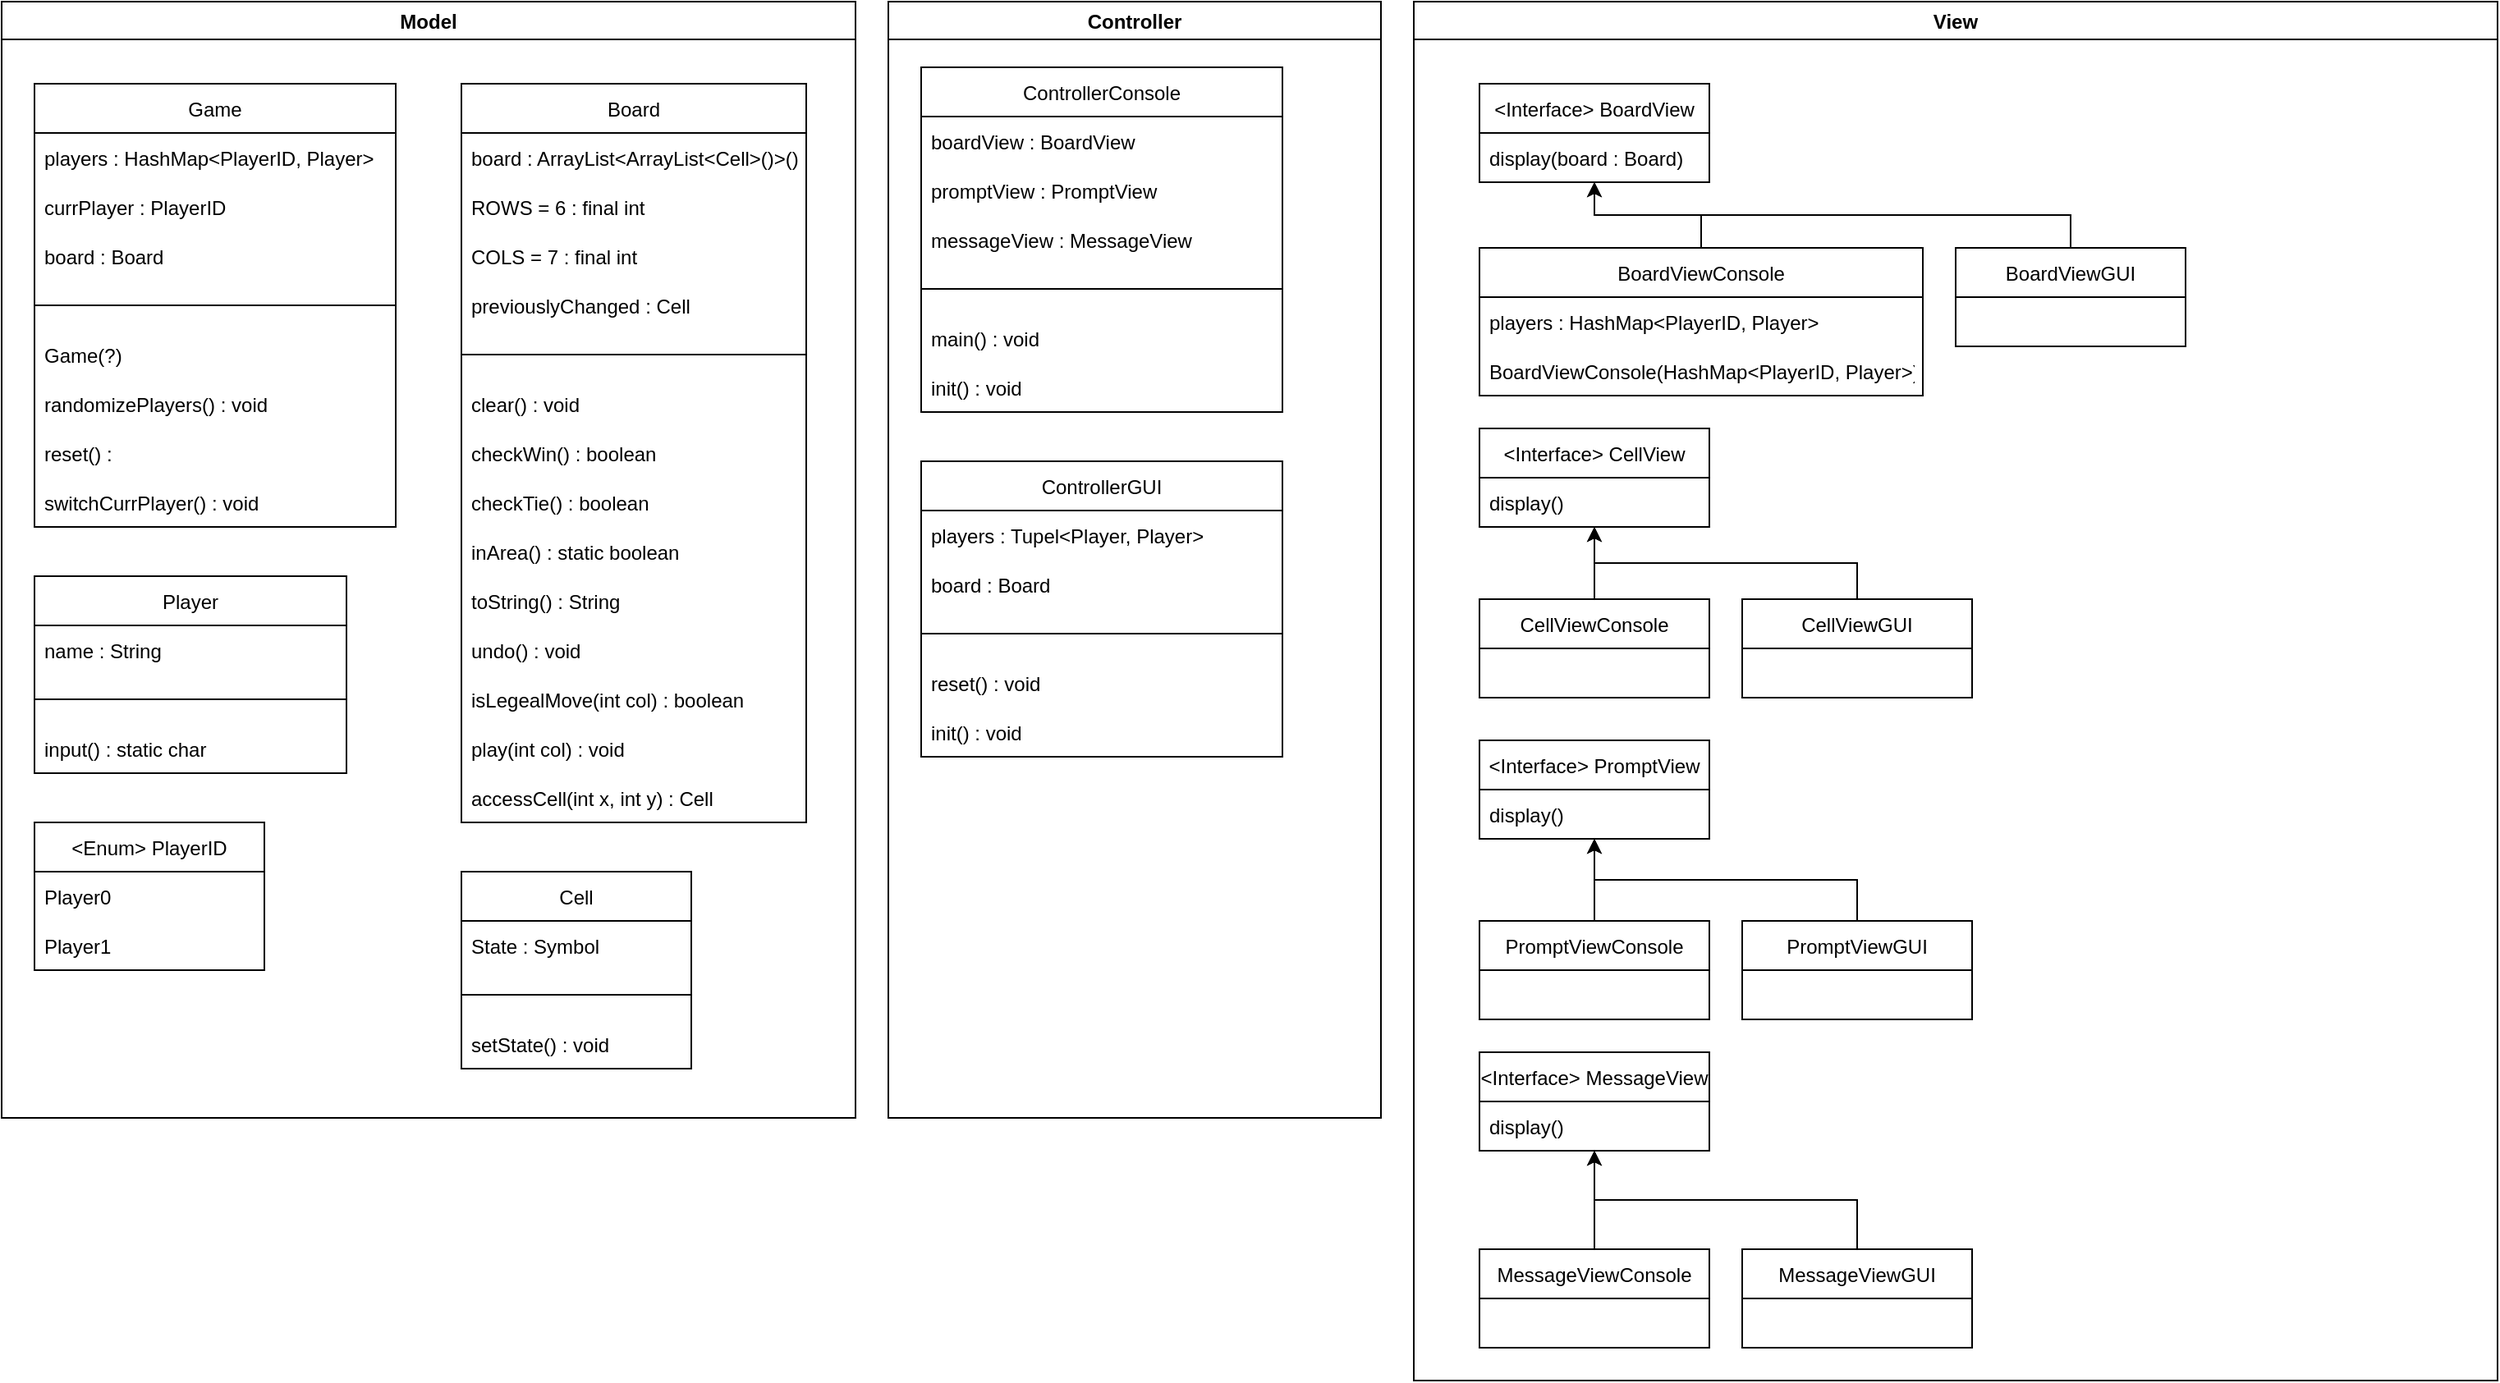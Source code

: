 <mxfile version="16.2.6" type="device"><diagram id="55qoOchoDbkKfNcyNs1X" name="Seite-1"><mxGraphModel dx="915" dy="685" grid="1" gridSize="10" guides="1" tooltips="1" connect="1" arrows="1" fold="1" page="1" pageScale="1" pageWidth="1169" pageHeight="827" math="0" shadow="0"><root><mxCell id="0"/><mxCell id="1" parent="0"/><mxCell id="aeK6PSM1wbxEZF2i_dPb-26" value="Model" style="swimlane;" vertex="1" parent="1"><mxGeometry x="20" y="20" width="520" height="680" as="geometry"/></mxCell><mxCell id="7gM0cPAbzlSs8EDxjLgw-7" value="Player" style="swimlane;fontStyle=0;childLayout=stackLayout;horizontal=1;startSize=30;horizontalStack=0;resizeParent=1;resizeParentMax=0;resizeLast=0;collapsible=1;marginBottom=0;" parent="aeK6PSM1wbxEZF2i_dPb-26" vertex="1"><mxGeometry x="20" y="350" width="190" height="120" as="geometry"/></mxCell><mxCell id="7gM0cPAbzlSs8EDxjLgw-8" value="name : String" style="text;strokeColor=none;fillColor=none;align=left;verticalAlign=middle;spacingLeft=4;spacingRight=4;overflow=hidden;points=[[0,0.5],[1,0.5]];portConstraint=eastwest;rotatable=0;" parent="7gM0cPAbzlSs8EDxjLgw-7" vertex="1"><mxGeometry y="30" width="190" height="30" as="geometry"/></mxCell><mxCell id="hMJCnBRuXdjVT87RTBBG-34" value="" style="endArrow=none;html=1;rounded=0;exitX=0;exitY=0.5;exitDx=0;exitDy=0;entryX=1;entryY=0.5;entryDx=0;entryDy=0;" parent="7gM0cPAbzlSs8EDxjLgw-7" source="hMJCnBRuXdjVT87RTBBG-33" target="hMJCnBRuXdjVT87RTBBG-33" edge="1"><mxGeometry width="50" height="50" relative="1" as="geometry"><mxPoint x="40" y="-60" as="sourcePoint"/><mxPoint x="90" y="-110" as="targetPoint"/></mxGeometry></mxCell><mxCell id="hMJCnBRuXdjVT87RTBBG-33" value="   " style="text;strokeColor=none;fillColor=none;align=left;verticalAlign=middle;spacingLeft=4;spacingRight=4;overflow=hidden;points=[[0,0.5],[1,0.5]];portConstraint=eastwest;rotatable=0;" parent="7gM0cPAbzlSs8EDxjLgw-7" vertex="1"><mxGeometry y="60" width="190" height="30" as="geometry"/></mxCell><mxCell id="hMJCnBRuXdjVT87RTBBG-8" value="input() : static char " style="text;strokeColor=none;fillColor=none;align=left;verticalAlign=middle;spacingLeft=4;spacingRight=4;overflow=hidden;points=[[0,0.5],[1,0.5]];portConstraint=eastwest;rotatable=0;" parent="7gM0cPAbzlSs8EDxjLgw-7" vertex="1"><mxGeometry y="90" width="190" height="30" as="geometry"/></mxCell><mxCell id="hMJCnBRuXdjVT87RTBBG-2" value="Cell" style="swimlane;fontStyle=0;childLayout=stackLayout;horizontal=1;startSize=30;horizontalStack=0;resizeParent=1;resizeParentMax=0;resizeLast=0;collapsible=1;marginBottom=0;" parent="aeK6PSM1wbxEZF2i_dPb-26" vertex="1"><mxGeometry x="280" y="530" width="140" height="120" as="geometry"/></mxCell><mxCell id="hMJCnBRuXdjVT87RTBBG-4" value="State : Symbol" style="text;strokeColor=none;fillColor=none;align=left;verticalAlign=middle;spacingLeft=4;spacingRight=4;overflow=hidden;points=[[0,0.5],[1,0.5]];portConstraint=eastwest;rotatable=0;" parent="hMJCnBRuXdjVT87RTBBG-2" vertex="1"><mxGeometry y="30" width="140" height="30" as="geometry"/></mxCell><mxCell id="hMJCnBRuXdjVT87RTBBG-31" value="   " style="text;strokeColor=none;fillColor=none;align=left;verticalAlign=middle;spacingLeft=4;spacingRight=4;overflow=hidden;points=[[0,0.5],[1,0.5]];portConstraint=eastwest;rotatable=0;" parent="hMJCnBRuXdjVT87RTBBG-2" vertex="1"><mxGeometry y="60" width="140" height="30" as="geometry"/></mxCell><mxCell id="hMJCnBRuXdjVT87RTBBG-3" value="setState() : void" style="text;strokeColor=none;fillColor=none;align=left;verticalAlign=middle;spacingLeft=4;spacingRight=4;overflow=hidden;points=[[0,0.5],[1,0.5]];portConstraint=eastwest;rotatable=0;" parent="hMJCnBRuXdjVT87RTBBG-2" vertex="1"><mxGeometry y="90" width="140" height="30" as="geometry"/></mxCell><mxCell id="hMJCnBRuXdjVT87RTBBG-32" value="" style="endArrow=none;html=1;rounded=0;exitX=0;exitY=0.5;exitDx=0;exitDy=0;entryX=1;entryY=0.5;entryDx=0;entryDy=0;" parent="hMJCnBRuXdjVT87RTBBG-2" source="hMJCnBRuXdjVT87RTBBG-31" target="hMJCnBRuXdjVT87RTBBG-31" edge="1"><mxGeometry width="50" height="50" relative="1" as="geometry"><mxPoint x="380" y="160" as="sourcePoint"/><mxPoint x="430" y="110" as="targetPoint"/></mxGeometry></mxCell><mxCell id="7gM0cPAbzlSs8EDxjLgw-23" value="Board" style="swimlane;fontStyle=0;childLayout=stackLayout;horizontal=1;startSize=30;horizontalStack=0;resizeParent=1;resizeParentMax=0;resizeLast=0;collapsible=1;marginBottom=0;" parent="aeK6PSM1wbxEZF2i_dPb-26" vertex="1"><mxGeometry x="280" y="50" width="210" height="450" as="geometry"/></mxCell><mxCell id="hMJCnBRuXdjVT87RTBBG-6" value="board : ArrayList&lt;ArrayList&lt;Cell&gt;()&gt;()" style="text;strokeColor=none;fillColor=none;align=left;verticalAlign=middle;spacingLeft=4;spacingRight=4;overflow=hidden;points=[[0,0.5],[1,0.5]];portConstraint=eastwest;rotatable=0;" parent="7gM0cPAbzlSs8EDxjLgw-23" vertex="1"><mxGeometry y="30" width="210" height="30" as="geometry"/></mxCell><mxCell id="hMJCnBRuXdjVT87RTBBG-10" value="ROWS = 6 : final int" style="text;strokeColor=none;fillColor=none;align=left;verticalAlign=middle;spacingLeft=4;spacingRight=4;overflow=hidden;points=[[0,0.5],[1,0.5]];portConstraint=eastwest;rotatable=0;" parent="7gM0cPAbzlSs8EDxjLgw-23" vertex="1"><mxGeometry y="60" width="210" height="30" as="geometry"/></mxCell><mxCell id="hMJCnBRuXdjVT87RTBBG-11" value="COLS = 7 : final int" style="text;strokeColor=none;fillColor=none;align=left;verticalAlign=middle;spacingLeft=4;spacingRight=4;overflow=hidden;points=[[0,0.5],[1,0.5]];portConstraint=eastwest;rotatable=0;" parent="7gM0cPAbzlSs8EDxjLgw-23" vertex="1"><mxGeometry y="90" width="210" height="30" as="geometry"/></mxCell><mxCell id="hMJCnBRuXdjVT87RTBBG-30" value="" style="endArrow=none;html=1;rounded=0;exitX=0;exitY=0.5;exitDx=0;exitDy=0;entryX=1;entryY=0.5;entryDx=0;entryDy=0;" parent="7gM0cPAbzlSs8EDxjLgw-23" source="hMJCnBRuXdjVT87RTBBG-29" target="hMJCnBRuXdjVT87RTBBG-29" edge="1"><mxGeometry width="50" height="50" relative="1" as="geometry"><mxPoint x="90" y="-30" as="sourcePoint"/><mxPoint x="140" y="-80" as="targetPoint"/></mxGeometry></mxCell><mxCell id="aeK6PSM1wbxEZF2i_dPb-25" value="previouslyChanged : Cell" style="text;strokeColor=none;fillColor=none;align=left;verticalAlign=middle;spacingLeft=4;spacingRight=4;overflow=hidden;points=[[0,0.5],[1,0.5]];portConstraint=eastwest;rotatable=0;" vertex="1" parent="7gM0cPAbzlSs8EDxjLgw-23"><mxGeometry y="120" width="210" height="30" as="geometry"/></mxCell><mxCell id="hMJCnBRuXdjVT87RTBBG-29" value="   " style="text;strokeColor=none;fillColor=none;align=left;verticalAlign=middle;spacingLeft=4;spacingRight=4;overflow=hidden;points=[[0,0.5],[1,0.5]];portConstraint=eastwest;rotatable=0;" parent="7gM0cPAbzlSs8EDxjLgw-23" vertex="1"><mxGeometry y="150" width="210" height="30" as="geometry"/></mxCell><mxCell id="7gM0cPAbzlSs8EDxjLgw-24" value="clear() : void" style="text;strokeColor=none;fillColor=none;align=left;verticalAlign=middle;spacingLeft=4;spacingRight=4;overflow=hidden;points=[[0,0.5],[1,0.5]];portConstraint=eastwest;rotatable=0;" parent="7gM0cPAbzlSs8EDxjLgw-23" vertex="1"><mxGeometry y="180" width="210" height="30" as="geometry"/></mxCell><mxCell id="7gM0cPAbzlSs8EDxjLgw-25" value="checkWin() : boolean" style="text;strokeColor=none;fillColor=none;align=left;verticalAlign=middle;spacingLeft=4;spacingRight=4;overflow=hidden;points=[[0,0.5],[1,0.5]];portConstraint=eastwest;rotatable=0;" parent="7gM0cPAbzlSs8EDxjLgw-23" vertex="1"><mxGeometry y="210" width="210" height="30" as="geometry"/></mxCell><mxCell id="7gM0cPAbzlSs8EDxjLgw-26" value="checkTie() : boolean" style="text;strokeColor=none;fillColor=none;align=left;verticalAlign=middle;spacingLeft=4;spacingRight=4;overflow=hidden;points=[[0,0.5],[1,0.5]];portConstraint=eastwest;rotatable=0;" parent="7gM0cPAbzlSs8EDxjLgw-23" vertex="1"><mxGeometry y="240" width="210" height="30" as="geometry"/></mxCell><mxCell id="hMJCnBRuXdjVT87RTBBG-12" value="inArea() : static boolean" style="text;strokeColor=none;fillColor=none;align=left;verticalAlign=middle;spacingLeft=4;spacingRight=4;overflow=hidden;points=[[0,0.5],[1,0.5]];portConstraint=eastwest;rotatable=0;" parent="7gM0cPAbzlSs8EDxjLgw-23" vertex="1"><mxGeometry y="270" width="210" height="30" as="geometry"/></mxCell><mxCell id="hMJCnBRuXdjVT87RTBBG-14" value="toString() : String" style="text;strokeColor=none;fillColor=none;align=left;verticalAlign=middle;spacingLeft=4;spacingRight=4;overflow=hidden;points=[[0,0.5],[1,0.5]];portConstraint=eastwest;rotatable=0;" parent="7gM0cPAbzlSs8EDxjLgw-23" vertex="1"><mxGeometry y="300" width="210" height="30" as="geometry"/></mxCell><mxCell id="aeK6PSM1wbxEZF2i_dPb-24" value="undo() : void" style="text;strokeColor=none;fillColor=none;align=left;verticalAlign=middle;spacingLeft=4;spacingRight=4;overflow=hidden;points=[[0,0.5],[1,0.5]];portConstraint=eastwest;rotatable=0;" vertex="1" parent="7gM0cPAbzlSs8EDxjLgw-23"><mxGeometry y="330" width="210" height="30" as="geometry"/></mxCell><mxCell id="hMJCnBRuXdjVT87RTBBG-38" value="isLegealMove(int col) : boolean" style="text;strokeColor=none;fillColor=none;align=left;verticalAlign=middle;spacingLeft=4;spacingRight=4;overflow=hidden;points=[[0,0.5],[1,0.5]];portConstraint=eastwest;rotatable=0;" parent="7gM0cPAbzlSs8EDxjLgw-23" vertex="1"><mxGeometry y="360" width="210" height="30" as="geometry"/></mxCell><mxCell id="hMJCnBRuXdjVT87RTBBG-37" value="play(int col) : void" style="text;strokeColor=none;fillColor=none;align=left;verticalAlign=middle;spacingLeft=4;spacingRight=4;overflow=hidden;points=[[0,0.5],[1,0.5]];portConstraint=eastwest;rotatable=0;" parent="7gM0cPAbzlSs8EDxjLgw-23" vertex="1"><mxGeometry y="390" width="210" height="30" as="geometry"/></mxCell><mxCell id="hMJCnBRuXdjVT87RTBBG-13" value="accessCell(int x, int y) : Cell" style="text;strokeColor=none;fillColor=none;align=left;verticalAlign=middle;spacingLeft=4;spacingRight=4;overflow=hidden;points=[[0,0.5],[1,0.5]];portConstraint=eastwest;rotatable=0;" parent="7gM0cPAbzlSs8EDxjLgw-23" vertex="1"><mxGeometry y="420" width="210" height="30" as="geometry"/></mxCell><mxCell id="aeK6PSM1wbxEZF2i_dPb-36" value="&lt;Enum&gt; PlayerID" style="swimlane;fontStyle=0;childLayout=stackLayout;horizontal=1;startSize=30;horizontalStack=0;resizeParent=1;resizeParentMax=0;resizeLast=0;collapsible=1;marginBottom=0;" vertex="1" parent="aeK6PSM1wbxEZF2i_dPb-26"><mxGeometry x="20" y="500" width="140" height="90" as="geometry"/></mxCell><mxCell id="aeK6PSM1wbxEZF2i_dPb-38" value="Player0" style="text;strokeColor=none;fillColor=none;align=left;verticalAlign=middle;spacingLeft=4;spacingRight=4;overflow=hidden;points=[[0,0.5],[1,0.5]];portConstraint=eastwest;rotatable=0;" vertex="1" parent="aeK6PSM1wbxEZF2i_dPb-36"><mxGeometry y="30" width="140" height="30" as="geometry"/></mxCell><mxCell id="aeK6PSM1wbxEZF2i_dPb-37" value="Player1" style="text;strokeColor=none;fillColor=none;align=left;verticalAlign=middle;spacingLeft=4;spacingRight=4;overflow=hidden;points=[[0,0.5],[1,0.5]];portConstraint=eastwest;rotatable=0;" vertex="1" parent="aeK6PSM1wbxEZF2i_dPb-36"><mxGeometry y="60" width="140" height="30" as="geometry"/></mxCell><mxCell id="aeK6PSM1wbxEZF2i_dPb-41" value="Game" style="swimlane;fontStyle=0;childLayout=stackLayout;horizontal=1;startSize=30;horizontalStack=0;resizeParent=1;resizeParentMax=0;resizeLast=0;collapsible=1;marginBottom=0;" vertex="1" parent="aeK6PSM1wbxEZF2i_dPb-26"><mxGeometry x="20" y="50" width="220" height="270" as="geometry"/></mxCell><mxCell id="7gM0cPAbzlSs8EDxjLgw-2" value="players : HashMap&lt;PlayerID, Player&gt;" style="text;strokeColor=none;fillColor=none;align=left;verticalAlign=middle;spacingLeft=4;spacingRight=4;overflow=hidden;points=[[0,0.5],[1,0.5]];portConstraint=eastwest;rotatable=0;" parent="aeK6PSM1wbxEZF2i_dPb-41" vertex="1"><mxGeometry y="30" width="220" height="30" as="geometry"/></mxCell><mxCell id="aeK6PSM1wbxEZF2i_dPb-46" value="" style="endArrow=none;html=1;rounded=0;exitX=0;exitY=0.5;exitDx=0;exitDy=0;entryX=1;entryY=0.5;entryDx=0;entryDy=0;" edge="1" parent="aeK6PSM1wbxEZF2i_dPb-41" source="aeK6PSM1wbxEZF2i_dPb-47" target="aeK6PSM1wbxEZF2i_dPb-47"><mxGeometry width="50" height="50" relative="1" as="geometry"><mxPoint x="-500" y="-95" as="sourcePoint"/><mxPoint x="-450" y="-145" as="targetPoint"/></mxGeometry></mxCell><mxCell id="aeK6PSM1wbxEZF2i_dPb-35" value="currPlayer : PlayerID" style="text;strokeColor=none;fillColor=none;align=left;verticalAlign=middle;spacingLeft=4;spacingRight=4;overflow=hidden;points=[[0,0.5],[1,0.5]];portConstraint=eastwest;rotatable=0;" vertex="1" parent="aeK6PSM1wbxEZF2i_dPb-41"><mxGeometry y="60" width="220" height="30" as="geometry"/></mxCell><mxCell id="7gM0cPAbzlSs8EDxjLgw-3" value="board : Board" style="text;strokeColor=none;fillColor=none;align=left;verticalAlign=middle;spacingLeft=4;spacingRight=4;overflow=hidden;points=[[0,0.5],[1,0.5]];portConstraint=eastwest;rotatable=0;" parent="aeK6PSM1wbxEZF2i_dPb-41" vertex="1"><mxGeometry y="90" width="220" height="30" as="geometry"/></mxCell><mxCell id="aeK6PSM1wbxEZF2i_dPb-47" value="   " style="text;strokeColor=none;fillColor=none;align=left;verticalAlign=middle;spacingLeft=4;spacingRight=4;overflow=hidden;points=[[0,0.5],[1,0.5]];portConstraint=eastwest;rotatable=0;" vertex="1" parent="aeK6PSM1wbxEZF2i_dPb-41"><mxGeometry y="120" width="220" height="30" as="geometry"/></mxCell><mxCell id="aeK6PSM1wbxEZF2i_dPb-50" value="Game(?)" style="text;strokeColor=none;fillColor=none;align=left;verticalAlign=middle;spacingLeft=4;spacingRight=4;overflow=hidden;points=[[0,0.5],[1,0.5]];portConstraint=eastwest;rotatable=0;" vertex="1" parent="aeK6PSM1wbxEZF2i_dPb-41"><mxGeometry y="150" width="220" height="30" as="geometry"/></mxCell><mxCell id="aeK6PSM1wbxEZF2i_dPb-51" value="randomizePlayers() : void" style="text;strokeColor=none;fillColor=none;align=left;verticalAlign=middle;spacingLeft=4;spacingRight=4;overflow=hidden;points=[[0,0.5],[1,0.5]];portConstraint=eastwest;rotatable=0;" vertex="1" parent="aeK6PSM1wbxEZF2i_dPb-41"><mxGeometry y="180" width="220" height="30" as="geometry"/></mxCell><mxCell id="hMJCnBRuXdjVT87RTBBG-16" value="reset() : " style="text;strokeColor=none;fillColor=none;align=left;verticalAlign=middle;spacingLeft=4;spacingRight=4;overflow=hidden;points=[[0,0.5],[1,0.5]];portConstraint=eastwest;rotatable=0;" parent="aeK6PSM1wbxEZF2i_dPb-41" vertex="1"><mxGeometry y="210" width="220" height="30" as="geometry"/></mxCell><mxCell id="aeK6PSM1wbxEZF2i_dPb-40" value="switchCurrPlayer() : void" style="text;strokeColor=none;fillColor=none;align=left;verticalAlign=middle;spacingLeft=4;spacingRight=4;overflow=hidden;points=[[0,0.5],[1,0.5]];portConstraint=eastwest;rotatable=0;" vertex="1" parent="aeK6PSM1wbxEZF2i_dPb-41"><mxGeometry y="240" width="220" height="30" as="geometry"/></mxCell><mxCell id="aeK6PSM1wbxEZF2i_dPb-27" value="Controller" style="swimlane;" vertex="1" parent="1"><mxGeometry x="560" y="20" width="300" height="680" as="geometry"/></mxCell><mxCell id="7gM0cPAbzlSs8EDxjLgw-1" value="ControllerConsole" style="swimlane;fontStyle=0;childLayout=stackLayout;horizontal=1;startSize=30;horizontalStack=0;resizeParent=1;resizeParentMax=0;resizeLast=0;collapsible=1;marginBottom=0;" parent="aeK6PSM1wbxEZF2i_dPb-27" vertex="1"><mxGeometry x="20" y="40" width="220" height="210" as="geometry"/></mxCell><mxCell id="hMJCnBRuXdjVT87RTBBG-36" value="" style="endArrow=none;html=1;rounded=0;exitX=0;exitY=0.5;exitDx=0;exitDy=0;entryX=1;entryY=0.5;entryDx=0;entryDy=0;" parent="7gM0cPAbzlSs8EDxjLgw-1" source="hMJCnBRuXdjVT87RTBBG-35" target="hMJCnBRuXdjVT87RTBBG-35" edge="1"><mxGeometry width="50" height="50" relative="1" as="geometry"><mxPoint x="60" y="-60" as="sourcePoint"/><mxPoint x="110" y="-110" as="targetPoint"/></mxGeometry></mxCell><mxCell id="aeK6PSM1wbxEZF2i_dPb-31" value="boardView : BoardView" style="text;strokeColor=none;fillColor=none;align=left;verticalAlign=middle;spacingLeft=4;spacingRight=4;overflow=hidden;points=[[0,0.5],[1,0.5]];portConstraint=eastwest;rotatable=0;" vertex="1" parent="7gM0cPAbzlSs8EDxjLgw-1"><mxGeometry y="30" width="220" height="30" as="geometry"/></mxCell><mxCell id="aeK6PSM1wbxEZF2i_dPb-32" value="promptView : PromptView" style="text;strokeColor=none;fillColor=none;align=left;verticalAlign=middle;spacingLeft=4;spacingRight=4;overflow=hidden;points=[[0,0.5],[1,0.5]];portConstraint=eastwest;rotatable=0;" vertex="1" parent="7gM0cPAbzlSs8EDxjLgw-1"><mxGeometry y="60" width="220" height="30" as="geometry"/></mxCell><mxCell id="aeK6PSM1wbxEZF2i_dPb-33" value="messageView : MessageView" style="text;strokeColor=none;fillColor=none;align=left;verticalAlign=middle;spacingLeft=4;spacingRight=4;overflow=hidden;points=[[0,0.5],[1,0.5]];portConstraint=eastwest;rotatable=0;" vertex="1" parent="7gM0cPAbzlSs8EDxjLgw-1"><mxGeometry y="90" width="220" height="30" as="geometry"/></mxCell><mxCell id="hMJCnBRuXdjVT87RTBBG-35" value="   " style="text;strokeColor=none;fillColor=none;align=left;verticalAlign=middle;spacingLeft=4;spacingRight=4;overflow=hidden;points=[[0,0.5],[1,0.5]];portConstraint=eastwest;rotatable=0;" parent="7gM0cPAbzlSs8EDxjLgw-1" vertex="1"><mxGeometry y="120" width="220" height="30" as="geometry"/></mxCell><mxCell id="aeK6PSM1wbxEZF2i_dPb-30" value="main() : void" style="text;strokeColor=none;fillColor=none;align=left;verticalAlign=middle;spacingLeft=4;spacingRight=4;overflow=hidden;points=[[0,0.5],[1,0.5]];portConstraint=eastwest;rotatable=0;" vertex="1" parent="7gM0cPAbzlSs8EDxjLgw-1"><mxGeometry y="150" width="220" height="30" as="geometry"/></mxCell><mxCell id="hMJCnBRuXdjVT87RTBBG-15" value="init() : void" style="text;strokeColor=none;fillColor=none;align=left;verticalAlign=middle;spacingLeft=4;spacingRight=4;overflow=hidden;points=[[0,0.5],[1,0.5]];portConstraint=eastwest;rotatable=0;" parent="7gM0cPAbzlSs8EDxjLgw-1" vertex="1"><mxGeometry y="180" width="220" height="30" as="geometry"/></mxCell><mxCell id="hMJCnBRuXdjVT87RTBBG-17" value="ControllerGUI" style="swimlane;fontStyle=0;childLayout=stackLayout;horizontal=1;startSize=30;horizontalStack=0;resizeParent=1;resizeParentMax=0;resizeLast=0;collapsible=1;marginBottom=0;" parent="aeK6PSM1wbxEZF2i_dPb-27" vertex="1"><mxGeometry x="20" y="280" width="220" height="180" as="geometry"/></mxCell><mxCell id="hMJCnBRuXdjVT87RTBBG-18" value="players : Tupel&lt;Player, Player&gt;" style="text;strokeColor=none;fillColor=none;align=left;verticalAlign=middle;spacingLeft=4;spacingRight=4;overflow=hidden;points=[[0,0.5],[1,0.5]];portConstraint=eastwest;rotatable=0;" parent="hMJCnBRuXdjVT87RTBBG-17" vertex="1"><mxGeometry y="30" width="220" height="30" as="geometry"/></mxCell><mxCell id="hMJCnBRuXdjVT87RTBBG-21" value="board : Board" style="text;strokeColor=none;fillColor=none;align=left;verticalAlign=middle;spacingLeft=4;spacingRight=4;overflow=hidden;points=[[0,0.5],[1,0.5]];portConstraint=eastwest;rotatable=0;" parent="hMJCnBRuXdjVT87RTBBG-17" vertex="1"><mxGeometry y="60" width="220" height="30" as="geometry"/></mxCell><mxCell id="hMJCnBRuXdjVT87RTBBG-26" value=" " style="text;strokeColor=none;fillColor=none;align=left;verticalAlign=middle;spacingLeft=4;spacingRight=4;overflow=hidden;points=[[0,0.5],[1,0.5]];portConstraint=eastwest;rotatable=0;" parent="hMJCnBRuXdjVT87RTBBG-17" vertex="1"><mxGeometry y="90" width="220" height="30" as="geometry"/></mxCell><mxCell id="hMJCnBRuXdjVT87RTBBG-19" value="reset() : void" style="text;strokeColor=none;fillColor=none;align=left;verticalAlign=middle;spacingLeft=4;spacingRight=4;overflow=hidden;points=[[0,0.5],[1,0.5]];portConstraint=eastwest;rotatable=0;" parent="hMJCnBRuXdjVT87RTBBG-17" vertex="1"><mxGeometry y="120" width="220" height="30" as="geometry"/></mxCell><mxCell id="hMJCnBRuXdjVT87RTBBG-20" value="init() : void" style="text;strokeColor=none;fillColor=none;align=left;verticalAlign=middle;spacingLeft=4;spacingRight=4;overflow=hidden;points=[[0,0.5],[1,0.5]];portConstraint=eastwest;rotatable=0;" parent="hMJCnBRuXdjVT87RTBBG-17" vertex="1"><mxGeometry y="150" width="220" height="30" as="geometry"/></mxCell><mxCell id="hMJCnBRuXdjVT87RTBBG-27" value="" style="endArrow=none;html=1;rounded=0;exitX=0;exitY=0.5;exitDx=0;exitDy=0;entryX=1;entryY=0.5;entryDx=0;entryDy=0;" parent="hMJCnBRuXdjVT87RTBBG-17" source="hMJCnBRuXdjVT87RTBBG-26" target="hMJCnBRuXdjVT87RTBBG-26" edge="1"><mxGeometry width="50" height="50" relative="1" as="geometry"><mxPoint x="90" y="100" as="sourcePoint"/><mxPoint x="140" y="50" as="targetPoint"/></mxGeometry></mxCell><mxCell id="aeK6PSM1wbxEZF2i_dPb-28" value="View" style="swimlane;" vertex="1" parent="1"><mxGeometry x="880" y="20" width="660" height="840" as="geometry"/></mxCell><mxCell id="7gM0cPAbzlSs8EDxjLgw-15" value="&lt;Interface&gt; BoardView" style="swimlane;fontStyle=0;childLayout=stackLayout;horizontal=1;startSize=30;horizontalStack=0;resizeParent=1;resizeParentMax=0;resizeLast=0;collapsible=1;marginBottom=0;" parent="aeK6PSM1wbxEZF2i_dPb-28" vertex="1"><mxGeometry x="40" y="50" width="140" height="60" as="geometry"/></mxCell><mxCell id="7gM0cPAbzlSs8EDxjLgw-16" value="display(board : Board)" style="text;strokeColor=none;fillColor=none;align=left;verticalAlign=middle;spacingLeft=4;spacingRight=4;overflow=hidden;points=[[0,0.5],[1,0.5]];portConstraint=eastwest;rotatable=0;" parent="7gM0cPAbzlSs8EDxjLgw-15" vertex="1"><mxGeometry y="30" width="140" height="30" as="geometry"/></mxCell><mxCell id="aeK6PSM1wbxEZF2i_dPb-20" style="edgeStyle=orthogonalEdgeStyle;rounded=0;orthogonalLoop=1;jettySize=auto;html=1;exitX=0.5;exitY=0;exitDx=0;exitDy=0;" edge="1" parent="aeK6PSM1wbxEZF2i_dPb-28" source="aeK6PSM1wbxEZF2i_dPb-5" target="7gM0cPAbzlSs8EDxjLgw-15"><mxGeometry relative="1" as="geometry"/></mxCell><mxCell id="aeK6PSM1wbxEZF2i_dPb-5" value="BoardViewGUI" style="swimlane;fontStyle=0;childLayout=stackLayout;horizontal=1;startSize=30;horizontalStack=0;resizeParent=1;resizeParentMax=0;resizeLast=0;collapsible=1;marginBottom=0;" vertex="1" parent="aeK6PSM1wbxEZF2i_dPb-28"><mxGeometry x="330" y="150" width="140" height="60" as="geometry"/></mxCell><mxCell id="aeK6PSM1wbxEZF2i_dPb-16" style="edgeStyle=orthogonalEdgeStyle;rounded=0;orthogonalLoop=1;jettySize=auto;html=1;exitX=0.5;exitY=0;exitDx=0;exitDy=0;" edge="1" parent="aeK6PSM1wbxEZF2i_dPb-28" source="aeK6PSM1wbxEZF2i_dPb-12" target="7gM0cPAbzlSs8EDxjLgw-15"><mxGeometry relative="1" as="geometry"/></mxCell><mxCell id="aeK6PSM1wbxEZF2i_dPb-12" value="BoardViewConsole" style="swimlane;fontStyle=0;childLayout=stackLayout;horizontal=1;startSize=30;horizontalStack=0;resizeParent=1;resizeParentMax=0;resizeLast=0;collapsible=1;marginBottom=0;" vertex="1" parent="aeK6PSM1wbxEZF2i_dPb-28"><mxGeometry x="40" y="150" width="270" height="90" as="geometry"/></mxCell><mxCell id="aeK6PSM1wbxEZF2i_dPb-49" value="players : HashMap&lt;PlayerID, Player&gt;" style="text;strokeColor=none;fillColor=none;align=left;verticalAlign=middle;spacingLeft=4;spacingRight=4;overflow=hidden;points=[[0,0.5],[1,0.5]];portConstraint=eastwest;rotatable=0;" vertex="1" parent="aeK6PSM1wbxEZF2i_dPb-12"><mxGeometry y="30" width="270" height="30" as="geometry"/></mxCell><mxCell id="aeK6PSM1wbxEZF2i_dPb-48" value="BoardViewConsole(HashMap&lt;PlayerID, Player&gt;)" style="text;strokeColor=none;fillColor=none;align=left;verticalAlign=middle;spacingLeft=4;spacingRight=4;overflow=hidden;points=[[0,0.5],[1,0.5]];portConstraint=eastwest;rotatable=0;" vertex="1" parent="aeK6PSM1wbxEZF2i_dPb-12"><mxGeometry y="60" width="270" height="30" as="geometry"/></mxCell><mxCell id="7gM0cPAbzlSs8EDxjLgw-19" value="&lt;Interface&gt; CellView" style="swimlane;fontStyle=0;childLayout=stackLayout;horizontal=1;startSize=30;horizontalStack=0;resizeParent=1;resizeParentMax=0;resizeLast=0;collapsible=1;marginBottom=0;" parent="aeK6PSM1wbxEZF2i_dPb-28" vertex="1"><mxGeometry x="40" y="260" width="140" height="60" as="geometry"/></mxCell><mxCell id="7gM0cPAbzlSs8EDxjLgw-20" value="display()" style="text;strokeColor=none;fillColor=none;align=left;verticalAlign=middle;spacingLeft=4;spacingRight=4;overflow=hidden;points=[[0,0.5],[1,0.5]];portConstraint=eastwest;rotatable=0;" parent="7gM0cPAbzlSs8EDxjLgw-19" vertex="1"><mxGeometry y="30" width="140" height="30" as="geometry"/></mxCell><mxCell id="aeK6PSM1wbxEZF2i_dPb-22" style="edgeStyle=orthogonalEdgeStyle;rounded=0;orthogonalLoop=1;jettySize=auto;html=1;exitX=0.5;exitY=0;exitDx=0;exitDy=0;" edge="1" parent="aeK6PSM1wbxEZF2i_dPb-28" source="aeK6PSM1wbxEZF2i_dPb-9" target="7gM0cPAbzlSs8EDxjLgw-19"><mxGeometry relative="1" as="geometry"/></mxCell><mxCell id="aeK6PSM1wbxEZF2i_dPb-9" value="CellViewGUI" style="swimlane;fontStyle=0;childLayout=stackLayout;horizontal=1;startSize=30;horizontalStack=0;resizeParent=1;resizeParentMax=0;resizeLast=0;collapsible=1;marginBottom=0;" vertex="1" parent="aeK6PSM1wbxEZF2i_dPb-28"><mxGeometry x="200" y="364" width="140" height="60" as="geometry"/></mxCell><mxCell id="aeK6PSM1wbxEZF2i_dPb-17" style="edgeStyle=orthogonalEdgeStyle;rounded=0;orthogonalLoop=1;jettySize=auto;html=1;exitX=0.5;exitY=0;exitDx=0;exitDy=0;" edge="1" parent="aeK6PSM1wbxEZF2i_dPb-28" source="aeK6PSM1wbxEZF2i_dPb-13" target="7gM0cPAbzlSs8EDxjLgw-19"><mxGeometry relative="1" as="geometry"/></mxCell><mxCell id="aeK6PSM1wbxEZF2i_dPb-13" value="CellViewConsole" style="swimlane;fontStyle=0;childLayout=stackLayout;horizontal=1;startSize=30;horizontalStack=0;resizeParent=1;resizeParentMax=0;resizeLast=0;collapsible=1;marginBottom=0;" vertex="1" parent="aeK6PSM1wbxEZF2i_dPb-28"><mxGeometry x="40" y="364" width="140" height="60" as="geometry"/></mxCell><mxCell id="aeK6PSM1wbxEZF2i_dPb-3" value="&lt;Interface&gt; PromptView" style="swimlane;fontStyle=0;childLayout=stackLayout;horizontal=1;startSize=30;horizontalStack=0;resizeParent=1;resizeParentMax=0;resizeLast=0;collapsible=1;marginBottom=0;" vertex="1" parent="aeK6PSM1wbxEZF2i_dPb-28"><mxGeometry x="40" y="450" width="140" height="60" as="geometry"/></mxCell><mxCell id="aeK6PSM1wbxEZF2i_dPb-4" value="display()" style="text;strokeColor=none;fillColor=none;align=left;verticalAlign=middle;spacingLeft=4;spacingRight=4;overflow=hidden;points=[[0,0.5],[1,0.5]];portConstraint=eastwest;rotatable=0;" vertex="1" parent="aeK6PSM1wbxEZF2i_dPb-3"><mxGeometry y="30" width="140" height="30" as="geometry"/></mxCell><mxCell id="aeK6PSM1wbxEZF2i_dPb-23" style="edgeStyle=orthogonalEdgeStyle;rounded=0;orthogonalLoop=1;jettySize=auto;html=1;exitX=0.5;exitY=0;exitDx=0;exitDy=0;" edge="1" parent="aeK6PSM1wbxEZF2i_dPb-28" source="aeK6PSM1wbxEZF2i_dPb-11" target="aeK6PSM1wbxEZF2i_dPb-3"><mxGeometry relative="1" as="geometry"/></mxCell><mxCell id="aeK6PSM1wbxEZF2i_dPb-11" value="PromptViewGUI" style="swimlane;fontStyle=0;childLayout=stackLayout;horizontal=1;startSize=30;horizontalStack=0;resizeParent=1;resizeParentMax=0;resizeLast=0;collapsible=1;marginBottom=0;" vertex="1" parent="aeK6PSM1wbxEZF2i_dPb-28"><mxGeometry x="200" y="560" width="140" height="60" as="geometry"/></mxCell><mxCell id="aeK6PSM1wbxEZF2i_dPb-19" style="edgeStyle=orthogonalEdgeStyle;rounded=0;orthogonalLoop=1;jettySize=auto;html=1;exitX=0.5;exitY=0;exitDx=0;exitDy=0;" edge="1" parent="aeK6PSM1wbxEZF2i_dPb-28" source="aeK6PSM1wbxEZF2i_dPb-15" target="aeK6PSM1wbxEZF2i_dPb-3"><mxGeometry relative="1" as="geometry"/></mxCell><mxCell id="aeK6PSM1wbxEZF2i_dPb-15" value="PromptViewConsole" style="swimlane;fontStyle=0;childLayout=stackLayout;horizontal=1;startSize=30;horizontalStack=0;resizeParent=1;resizeParentMax=0;resizeLast=0;collapsible=1;marginBottom=0;" vertex="1" parent="aeK6PSM1wbxEZF2i_dPb-28"><mxGeometry x="40" y="560" width="140" height="60" as="geometry"/></mxCell><mxCell id="aeK6PSM1wbxEZF2i_dPb-1" value="&lt;Interface&gt; MessageView" style="swimlane;fontStyle=0;childLayout=stackLayout;horizontal=1;startSize=30;horizontalStack=0;resizeParent=1;resizeParentMax=0;resizeLast=0;collapsible=1;marginBottom=0;" vertex="1" parent="aeK6PSM1wbxEZF2i_dPb-28"><mxGeometry x="40" y="640" width="140" height="60" as="geometry"/></mxCell><mxCell id="aeK6PSM1wbxEZF2i_dPb-2" value="display()" style="text;strokeColor=none;fillColor=none;align=left;verticalAlign=middle;spacingLeft=4;spacingRight=4;overflow=hidden;points=[[0,0.5],[1,0.5]];portConstraint=eastwest;rotatable=0;" vertex="1" parent="aeK6PSM1wbxEZF2i_dPb-1"><mxGeometry y="30" width="140" height="30" as="geometry"/></mxCell><mxCell id="aeK6PSM1wbxEZF2i_dPb-21" style="edgeStyle=orthogonalEdgeStyle;rounded=0;orthogonalLoop=1;jettySize=auto;html=1;exitX=0.5;exitY=0;exitDx=0;exitDy=0;" edge="1" parent="aeK6PSM1wbxEZF2i_dPb-28" source="aeK6PSM1wbxEZF2i_dPb-10" target="aeK6PSM1wbxEZF2i_dPb-1"><mxGeometry relative="1" as="geometry"/></mxCell><mxCell id="aeK6PSM1wbxEZF2i_dPb-10" value="MessageViewGUI" style="swimlane;fontStyle=0;childLayout=stackLayout;horizontal=1;startSize=30;horizontalStack=0;resizeParent=1;resizeParentMax=0;resizeLast=0;collapsible=1;marginBottom=0;" vertex="1" parent="aeK6PSM1wbxEZF2i_dPb-28"><mxGeometry x="200" y="760" width="140" height="60" as="geometry"/></mxCell><mxCell id="aeK6PSM1wbxEZF2i_dPb-18" style="edgeStyle=orthogonalEdgeStyle;rounded=0;orthogonalLoop=1;jettySize=auto;html=1;exitX=0.5;exitY=0;exitDx=0;exitDy=0;" edge="1" parent="aeK6PSM1wbxEZF2i_dPb-28" source="aeK6PSM1wbxEZF2i_dPb-14" target="aeK6PSM1wbxEZF2i_dPb-1"><mxGeometry relative="1" as="geometry"/></mxCell><mxCell id="aeK6PSM1wbxEZF2i_dPb-14" value="MessageViewConsole" style="swimlane;fontStyle=0;childLayout=stackLayout;horizontal=1;startSize=30;horizontalStack=0;resizeParent=1;resizeParentMax=0;resizeLast=0;collapsible=1;marginBottom=0;" vertex="1" parent="aeK6PSM1wbxEZF2i_dPb-28"><mxGeometry x="40" y="760" width="140" height="60" as="geometry"/></mxCell></root></mxGraphModel></diagram></mxfile>